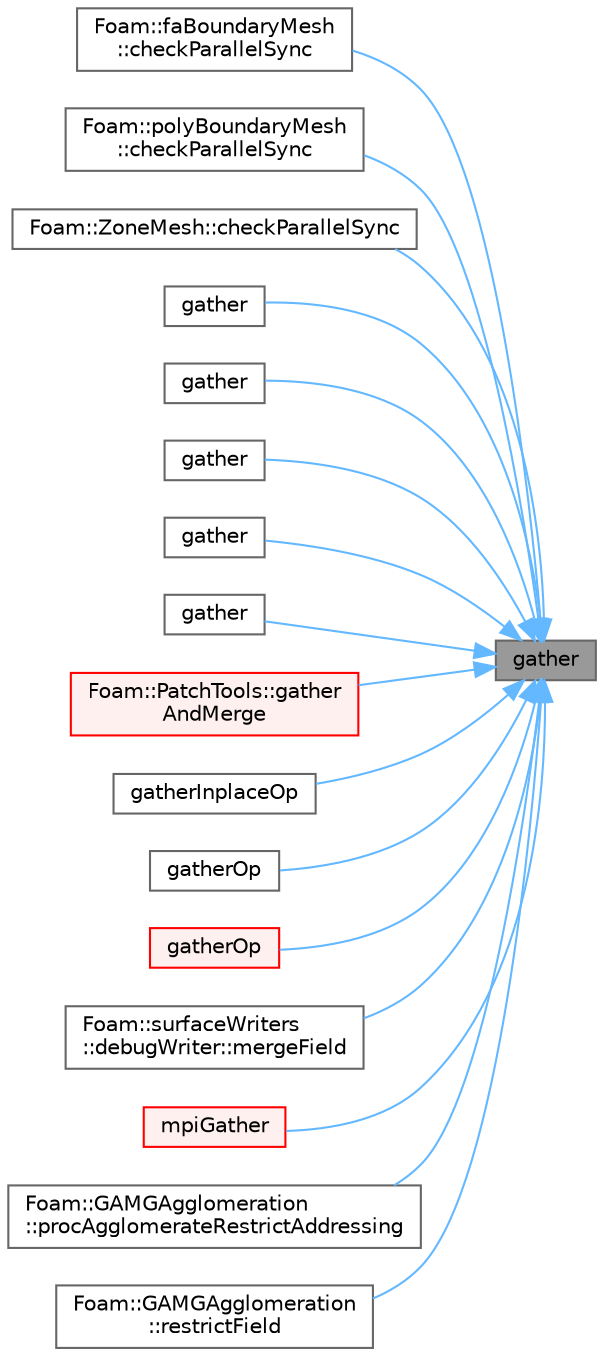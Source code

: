 digraph "gather"
{
 // LATEX_PDF_SIZE
  bgcolor="transparent";
  edge [fontname=Helvetica,fontsize=10,labelfontname=Helvetica,labelfontsize=10];
  node [fontname=Helvetica,fontsize=10,shape=box,height=0.2,width=0.4];
  rankdir="RL";
  Node1 [id="Node000001",label="gather",height=0.2,width=0.4,color="gray40", fillcolor="grey60", style="filled", fontcolor="black",tooltip=" "];
  Node1 -> Node2 [id="edge1_Node000001_Node000002",dir="back",color="steelblue1",style="solid",tooltip=" "];
  Node2 [id="Node000002",label="Foam::faBoundaryMesh\l::checkParallelSync",height=0.2,width=0.4,color="grey40", fillcolor="white", style="filled",URL="$classFoam_1_1faBoundaryMesh.html#ae0d853449ed62624abe28bda852337c6",tooltip=" "];
  Node1 -> Node3 [id="edge2_Node000001_Node000003",dir="back",color="steelblue1",style="solid",tooltip=" "];
  Node3 [id="Node000003",label="Foam::polyBoundaryMesh\l::checkParallelSync",height=0.2,width=0.4,color="grey40", fillcolor="white", style="filled",URL="$classFoam_1_1polyBoundaryMesh.html#ae0d853449ed62624abe28bda852337c6",tooltip=" "];
  Node1 -> Node4 [id="edge3_Node000001_Node000004",dir="back",color="steelblue1",style="solid",tooltip=" "];
  Node4 [id="Node000004",label="Foam::ZoneMesh::checkParallelSync",height=0.2,width=0.4,color="grey40", fillcolor="white", style="filled",URL="$classFoam_1_1ZoneMesh.html#ae0d853449ed62624abe28bda852337c6",tooltip=" "];
  Node1 -> Node5 [id="edge4_Node000001_Node000005",dir="back",color="steelblue1",style="solid",tooltip=" "];
  Node5 [id="Node000005",label="gather",height=0.2,width=0.4,color="grey40", fillcolor="white", style="filled",URL="$classFoam_1_1globalIndex.html#aceb20259dbf0ee9ec84c36f4b031f933",tooltip=" "];
  Node1 -> Node6 [id="edge5_Node000001_Node000006",dir="back",color="steelblue1",style="solid",tooltip=" "];
  Node6 [id="Node000006",label="gather",height=0.2,width=0.4,color="grey40", fillcolor="white", style="filled",URL="$classFoam_1_1globalIndex.html#a088e9d0132acd0056770e0d82087fb51",tooltip=" "];
  Node1 -> Node7 [id="edge6_Node000001_Node000007",dir="back",color="steelblue1",style="solid",tooltip=" "];
  Node7 [id="Node000007",label="gather",height=0.2,width=0.4,color="grey40", fillcolor="white", style="filled",URL="$classFoam_1_1globalIndex.html#a8e938495d1d0bcdd4d72bc663b0e503f",tooltip=" "];
  Node1 -> Node8 [id="edge7_Node000001_Node000008",dir="back",color="steelblue1",style="solid",tooltip=" "];
  Node8 [id="Node000008",label="gather",height=0.2,width=0.4,color="grey40", fillcolor="white", style="filled",URL="$classFoam_1_1globalIndex.html#af0dfddd8d0fe18583cf89a5d178bbeb1",tooltip=" "];
  Node1 -> Node9 [id="edge8_Node000001_Node000009",dir="back",color="steelblue1",style="solid",tooltip=" "];
  Node9 [id="Node000009",label="gather",height=0.2,width=0.4,color="grey40", fillcolor="white", style="filled",URL="$classFoam_1_1globalIndex.html#a2ad03522d7327602714538575f050cc5",tooltip=" "];
  Node1 -> Node10 [id="edge9_Node000001_Node000010",dir="back",color="steelblue1",style="solid",tooltip=" "];
  Node10 [id="Node000010",label="Foam::PatchTools::gather\lAndMerge",height=0.2,width=0.4,color="red", fillcolor="#FFF0F0", style="filled",URL="$classFoam_1_1PatchTools.html#a8695f134182627ad2bf982b50603b1b2",tooltip=" "];
  Node1 -> Node14 [id="edge10_Node000001_Node000014",dir="back",color="steelblue1",style="solid",tooltip=" "];
  Node14 [id="Node000014",label="gatherInplaceOp",height=0.2,width=0.4,color="grey40", fillcolor="white", style="filled",URL="$classFoam_1_1globalIndex.html#a1ca135969543e38a543d8e783fadc6e8",tooltip=" "];
  Node1 -> Node15 [id="edge11_Node000001_Node000015",dir="back",color="steelblue1",style="solid",tooltip=" "];
  Node15 [id="Node000015",label="gatherOp",height=0.2,width=0.4,color="grey40", fillcolor="white", style="filled",URL="$classFoam_1_1globalIndex.html#aede1176a4b72de0b3d8691d34ff1db87",tooltip=" "];
  Node1 -> Node16 [id="edge12_Node000001_Node000016",dir="back",color="steelblue1",style="solid",tooltip=" "];
  Node16 [id="Node000016",label="gatherOp",height=0.2,width=0.4,color="red", fillcolor="#FFF0F0", style="filled",URL="$classFoam_1_1globalIndex.html#ab7728cdb19727435c85db3dfcac6b347",tooltip=" "];
  Node1 -> Node18 [id="edge13_Node000001_Node000018",dir="back",color="steelblue1",style="solid",tooltip=" "];
  Node18 [id="Node000018",label="Foam::surfaceWriters\l::debugWriter::mergeField",height=0.2,width=0.4,color="grey40", fillcolor="white", style="filled",URL="$classFoam_1_1surfaceWriters_1_1debugWriter.html#af2de982aec57679c33e5309165f9c9d9",tooltip=" "];
  Node1 -> Node19 [id="edge14_Node000001_Node000019",dir="back",color="steelblue1",style="solid",tooltip=" "];
  Node19 [id="Node000019",label="mpiGather",height=0.2,width=0.4,color="red", fillcolor="#FFF0F0", style="filled",URL="$classFoam_1_1globalIndex.html#a9a26d7380aabb8207e174c51660d3483",tooltip=" "];
  Node1 -> Node21 [id="edge15_Node000001_Node000021",dir="back",color="steelblue1",style="solid",tooltip=" "];
  Node21 [id="Node000021",label="Foam::GAMGAgglomeration\l::procAgglomerateRestrictAddressing",height=0.2,width=0.4,color="grey40", fillcolor="white", style="filled",URL="$classFoam_1_1GAMGAgglomeration.html#a0c08c0e72924cfb84ab4e9f4920f0e31",tooltip=" "];
  Node1 -> Node22 [id="edge16_Node000001_Node000022",dir="back",color="steelblue1",style="solid",tooltip=" "];
  Node22 [id="Node000022",label="Foam::GAMGAgglomeration\l::restrictField",height=0.2,width=0.4,color="grey40", fillcolor="white", style="filled",URL="$classFoam_1_1GAMGAgglomeration.html#a1859b2a6efbf2701dff3bcbf0b5d2a55",tooltip=" "];
}
